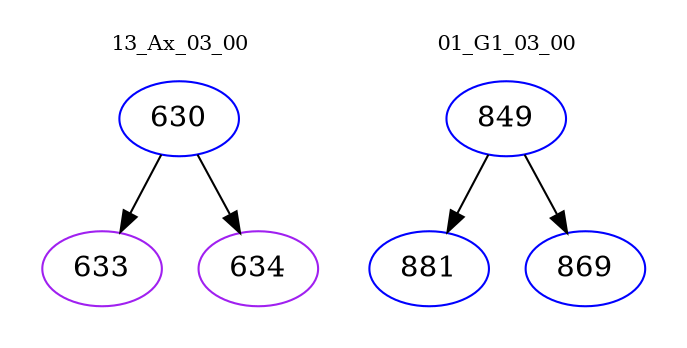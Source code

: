 digraph{
subgraph cluster_0 {
color = white
label = "13_Ax_03_00";
fontsize=10;
T0_630 [label="630", color="blue"]
T0_630 -> T0_633 [color="black"]
T0_633 [label="633", color="purple"]
T0_630 -> T0_634 [color="black"]
T0_634 [label="634", color="purple"]
}
subgraph cluster_1 {
color = white
label = "01_G1_03_00";
fontsize=10;
T1_849 [label="849", color="blue"]
T1_849 -> T1_881 [color="black"]
T1_881 [label="881", color="blue"]
T1_849 -> T1_869 [color="black"]
T1_869 [label="869", color="blue"]
}
}
